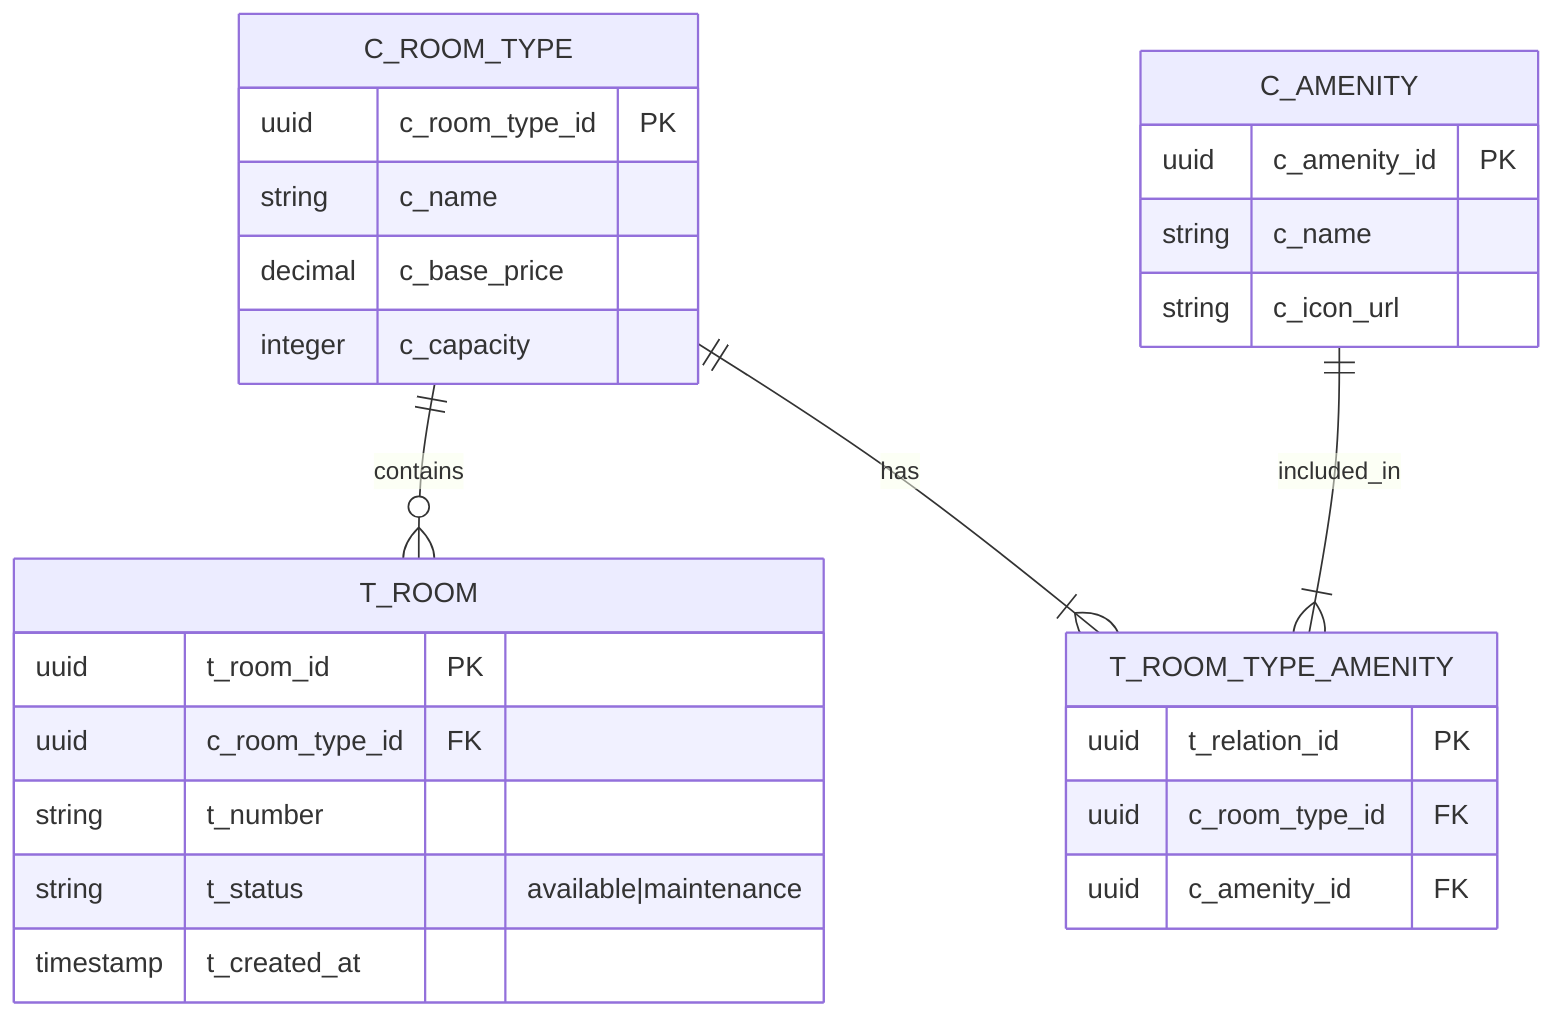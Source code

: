 erDiagram
    C_ROOM_TYPE {
        uuid c_room_type_id PK
        string c_name
        decimal c_base_price
        integer c_capacity
    }
    
    C_AMENITY {
        uuid c_amenity_id PK
        string c_name
        string c_icon_url
    }
    
    T_ROOM {
        uuid t_room_id PK
        uuid c_room_type_id FK
        string t_number
        string t_status "available|maintenance"
        timestamp t_created_at
    }
    
    T_ROOM_TYPE_AMENITY {
        uuid t_relation_id PK
        uuid c_room_type_id FK
        uuid c_amenity_id FK
    }
    
    C_ROOM_TYPE ||--o{ T_ROOM : "contains"
    C_ROOM_TYPE ||--|{ T_ROOM_TYPE_AMENITY : "has"
    C_AMENITY ||--|{ T_ROOM_TYPE_AMENITY : "included_in"